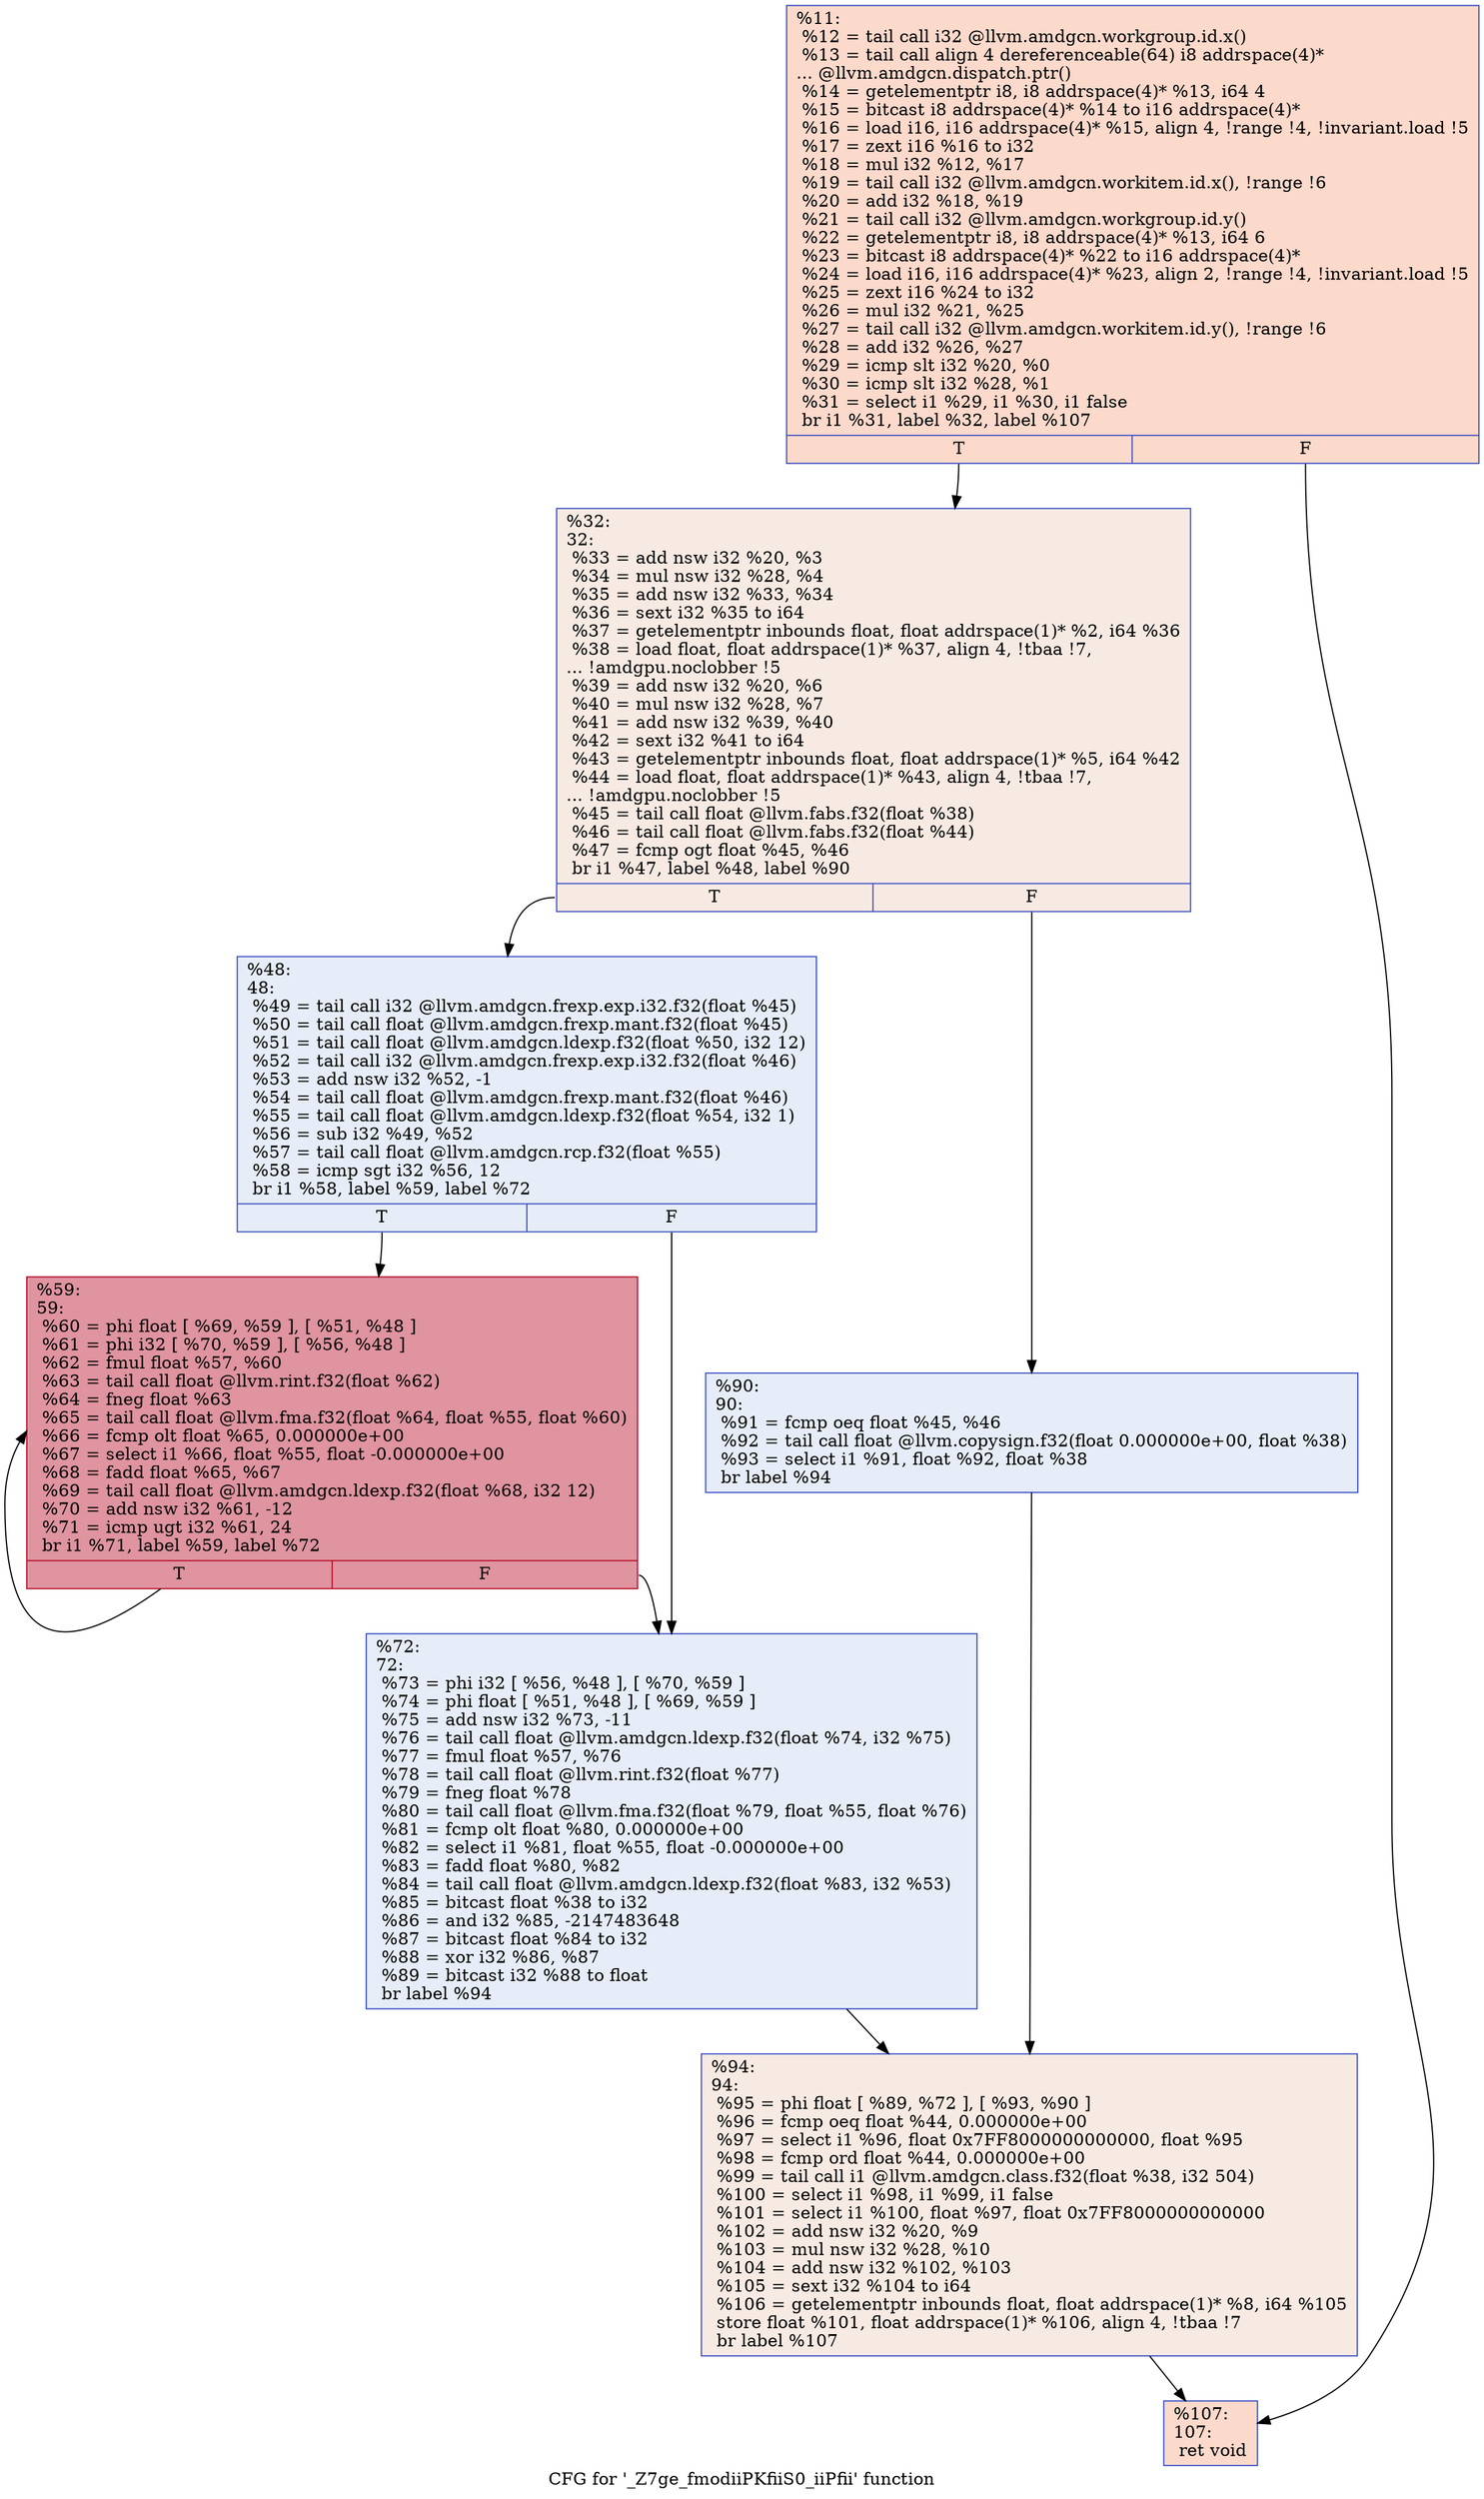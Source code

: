 digraph "CFG for '_Z7ge_fmodiiPKfiiS0_iiPfii' function" {
	label="CFG for '_Z7ge_fmodiiPKfiiS0_iiPfii' function";

	Node0x495bb40 [shape=record,color="#3d50c3ff", style=filled, fillcolor="#f7a88970",label="{%11:\l  %12 = tail call i32 @llvm.amdgcn.workgroup.id.x()\l  %13 = tail call align 4 dereferenceable(64) i8 addrspace(4)*\l... @llvm.amdgcn.dispatch.ptr()\l  %14 = getelementptr i8, i8 addrspace(4)* %13, i64 4\l  %15 = bitcast i8 addrspace(4)* %14 to i16 addrspace(4)*\l  %16 = load i16, i16 addrspace(4)* %15, align 4, !range !4, !invariant.load !5\l  %17 = zext i16 %16 to i32\l  %18 = mul i32 %12, %17\l  %19 = tail call i32 @llvm.amdgcn.workitem.id.x(), !range !6\l  %20 = add i32 %18, %19\l  %21 = tail call i32 @llvm.amdgcn.workgroup.id.y()\l  %22 = getelementptr i8, i8 addrspace(4)* %13, i64 6\l  %23 = bitcast i8 addrspace(4)* %22 to i16 addrspace(4)*\l  %24 = load i16, i16 addrspace(4)* %23, align 2, !range !4, !invariant.load !5\l  %25 = zext i16 %24 to i32\l  %26 = mul i32 %21, %25\l  %27 = tail call i32 @llvm.amdgcn.workitem.id.y(), !range !6\l  %28 = add i32 %26, %27\l  %29 = icmp slt i32 %20, %0\l  %30 = icmp slt i32 %28, %1\l  %31 = select i1 %29, i1 %30, i1 false\l  br i1 %31, label %32, label %107\l|{<s0>T|<s1>F}}"];
	Node0x495bb40:s0 -> Node0x4960160;
	Node0x495bb40:s1 -> Node0x49601f0;
	Node0x4960160 [shape=record,color="#3d50c3ff", style=filled, fillcolor="#eed0c070",label="{%32:\l32:                                               \l  %33 = add nsw i32 %20, %3\l  %34 = mul nsw i32 %28, %4\l  %35 = add nsw i32 %33, %34\l  %36 = sext i32 %35 to i64\l  %37 = getelementptr inbounds float, float addrspace(1)* %2, i64 %36\l  %38 = load float, float addrspace(1)* %37, align 4, !tbaa !7,\l... !amdgpu.noclobber !5\l  %39 = add nsw i32 %20, %6\l  %40 = mul nsw i32 %28, %7\l  %41 = add nsw i32 %39, %40\l  %42 = sext i32 %41 to i64\l  %43 = getelementptr inbounds float, float addrspace(1)* %5, i64 %42\l  %44 = load float, float addrspace(1)* %43, align 4, !tbaa !7,\l... !amdgpu.noclobber !5\l  %45 = tail call float @llvm.fabs.f32(float %38)\l  %46 = tail call float @llvm.fabs.f32(float %44)\l  %47 = fcmp ogt float %45, %46\l  br i1 %47, label %48, label %90\l|{<s0>T|<s1>F}}"];
	Node0x4960160:s0 -> Node0x4961640;
	Node0x4960160:s1 -> Node0x49616d0;
	Node0x4961640 [shape=record,color="#3d50c3ff", style=filled, fillcolor="#c7d7f070",label="{%48:\l48:                                               \l  %49 = tail call i32 @llvm.amdgcn.frexp.exp.i32.f32(float %45)\l  %50 = tail call float @llvm.amdgcn.frexp.mant.f32(float %45)\l  %51 = tail call float @llvm.amdgcn.ldexp.f32(float %50, i32 12)\l  %52 = tail call i32 @llvm.amdgcn.frexp.exp.i32.f32(float %46)\l  %53 = add nsw i32 %52, -1\l  %54 = tail call float @llvm.amdgcn.frexp.mant.f32(float %46)\l  %55 = tail call float @llvm.amdgcn.ldexp.f32(float %54, i32 1)\l  %56 = sub i32 %49, %52\l  %57 = tail call float @llvm.amdgcn.rcp.f32(float %55)\l  %58 = icmp sgt i32 %56, 12\l  br i1 %58, label %59, label %72\l|{<s0>T|<s1>F}}"];
	Node0x4961640:s0 -> Node0x4962590;
	Node0x4961640:s1 -> Node0x4962620;
	Node0x4962590 [shape=record,color="#b70d28ff", style=filled, fillcolor="#b70d2870",label="{%59:\l59:                                               \l  %60 = phi float [ %69, %59 ], [ %51, %48 ]\l  %61 = phi i32 [ %70, %59 ], [ %56, %48 ]\l  %62 = fmul float %57, %60\l  %63 = tail call float @llvm.rint.f32(float %62)\l  %64 = fneg float %63\l  %65 = tail call float @llvm.fma.f32(float %64, float %55, float %60)\l  %66 = fcmp olt float %65, 0.000000e+00\l  %67 = select i1 %66, float %55, float -0.000000e+00\l  %68 = fadd float %65, %67\l  %69 = tail call float @llvm.amdgcn.ldexp.f32(float %68, i32 12)\l  %70 = add nsw i32 %61, -12\l  %71 = icmp ugt i32 %61, 24\l  br i1 %71, label %59, label %72\l|{<s0>T|<s1>F}}"];
	Node0x4962590:s0 -> Node0x4962590;
	Node0x4962590:s1 -> Node0x4962620;
	Node0x4962620 [shape=record,color="#3d50c3ff", style=filled, fillcolor="#c7d7f070",label="{%72:\l72:                                               \l  %73 = phi i32 [ %56, %48 ], [ %70, %59 ]\l  %74 = phi float [ %51, %48 ], [ %69, %59 ]\l  %75 = add nsw i32 %73, -11\l  %76 = tail call float @llvm.amdgcn.ldexp.f32(float %74, i32 %75)\l  %77 = fmul float %57, %76\l  %78 = tail call float @llvm.rint.f32(float %77)\l  %79 = fneg float %78\l  %80 = tail call float @llvm.fma.f32(float %79, float %55, float %76)\l  %81 = fcmp olt float %80, 0.000000e+00\l  %82 = select i1 %81, float %55, float -0.000000e+00\l  %83 = fadd float %80, %82\l  %84 = tail call float @llvm.amdgcn.ldexp.f32(float %83, i32 %53)\l  %85 = bitcast float %38 to i32\l  %86 = and i32 %85, -2147483648\l  %87 = bitcast float %84 to i32\l  %88 = xor i32 %86, %87\l  %89 = bitcast i32 %88 to float\l  br label %94\l}"];
	Node0x4962620 -> Node0x4964c70;
	Node0x49616d0 [shape=record,color="#3d50c3ff", style=filled, fillcolor="#c7d7f070",label="{%90:\l90:                                               \l  %91 = fcmp oeq float %45, %46\l  %92 = tail call float @llvm.copysign.f32(float 0.000000e+00, float %38)\l  %93 = select i1 %91, float %92, float %38\l  br label %94\l}"];
	Node0x49616d0 -> Node0x4964c70;
	Node0x4964c70 [shape=record,color="#3d50c3ff", style=filled, fillcolor="#eed0c070",label="{%94:\l94:                                               \l  %95 = phi float [ %89, %72 ], [ %93, %90 ]\l  %96 = fcmp oeq float %44, 0.000000e+00\l  %97 = select i1 %96, float 0x7FF8000000000000, float %95\l  %98 = fcmp ord float %44, 0.000000e+00\l  %99 = tail call i1 @llvm.amdgcn.class.f32(float %38, i32 504)\l  %100 = select i1 %98, i1 %99, i1 false\l  %101 = select i1 %100, float %97, float 0x7FF8000000000000\l  %102 = add nsw i32 %20, %9\l  %103 = mul nsw i32 %28, %10\l  %104 = add nsw i32 %102, %103\l  %105 = sext i32 %104 to i64\l  %106 = getelementptr inbounds float, float addrspace(1)* %8, i64 %105\l  store float %101, float addrspace(1)* %106, align 4, !tbaa !7\l  br label %107\l}"];
	Node0x4964c70 -> Node0x49601f0;
	Node0x49601f0 [shape=record,color="#3d50c3ff", style=filled, fillcolor="#f7a88970",label="{%107:\l107:                                              \l  ret void\l}"];
}
